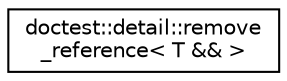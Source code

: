 digraph "Graphical Class Hierarchy"
{
 // LATEX_PDF_SIZE
  edge [fontname="Helvetica",fontsize="10",labelfontname="Helvetica",labelfontsize="10"];
  node [fontname="Helvetica",fontsize="10",shape=record];
  rankdir="LR";
  Node0 [label="doctest::detail::remove\l_reference\< T && \>",height=0.2,width=0.4,color="black", fillcolor="white", style="filled",URL="$structdoctest_1_1detail_1_1remove__reference_3_01_t_01_6_6_01_4.html",tooltip=" "];
}
